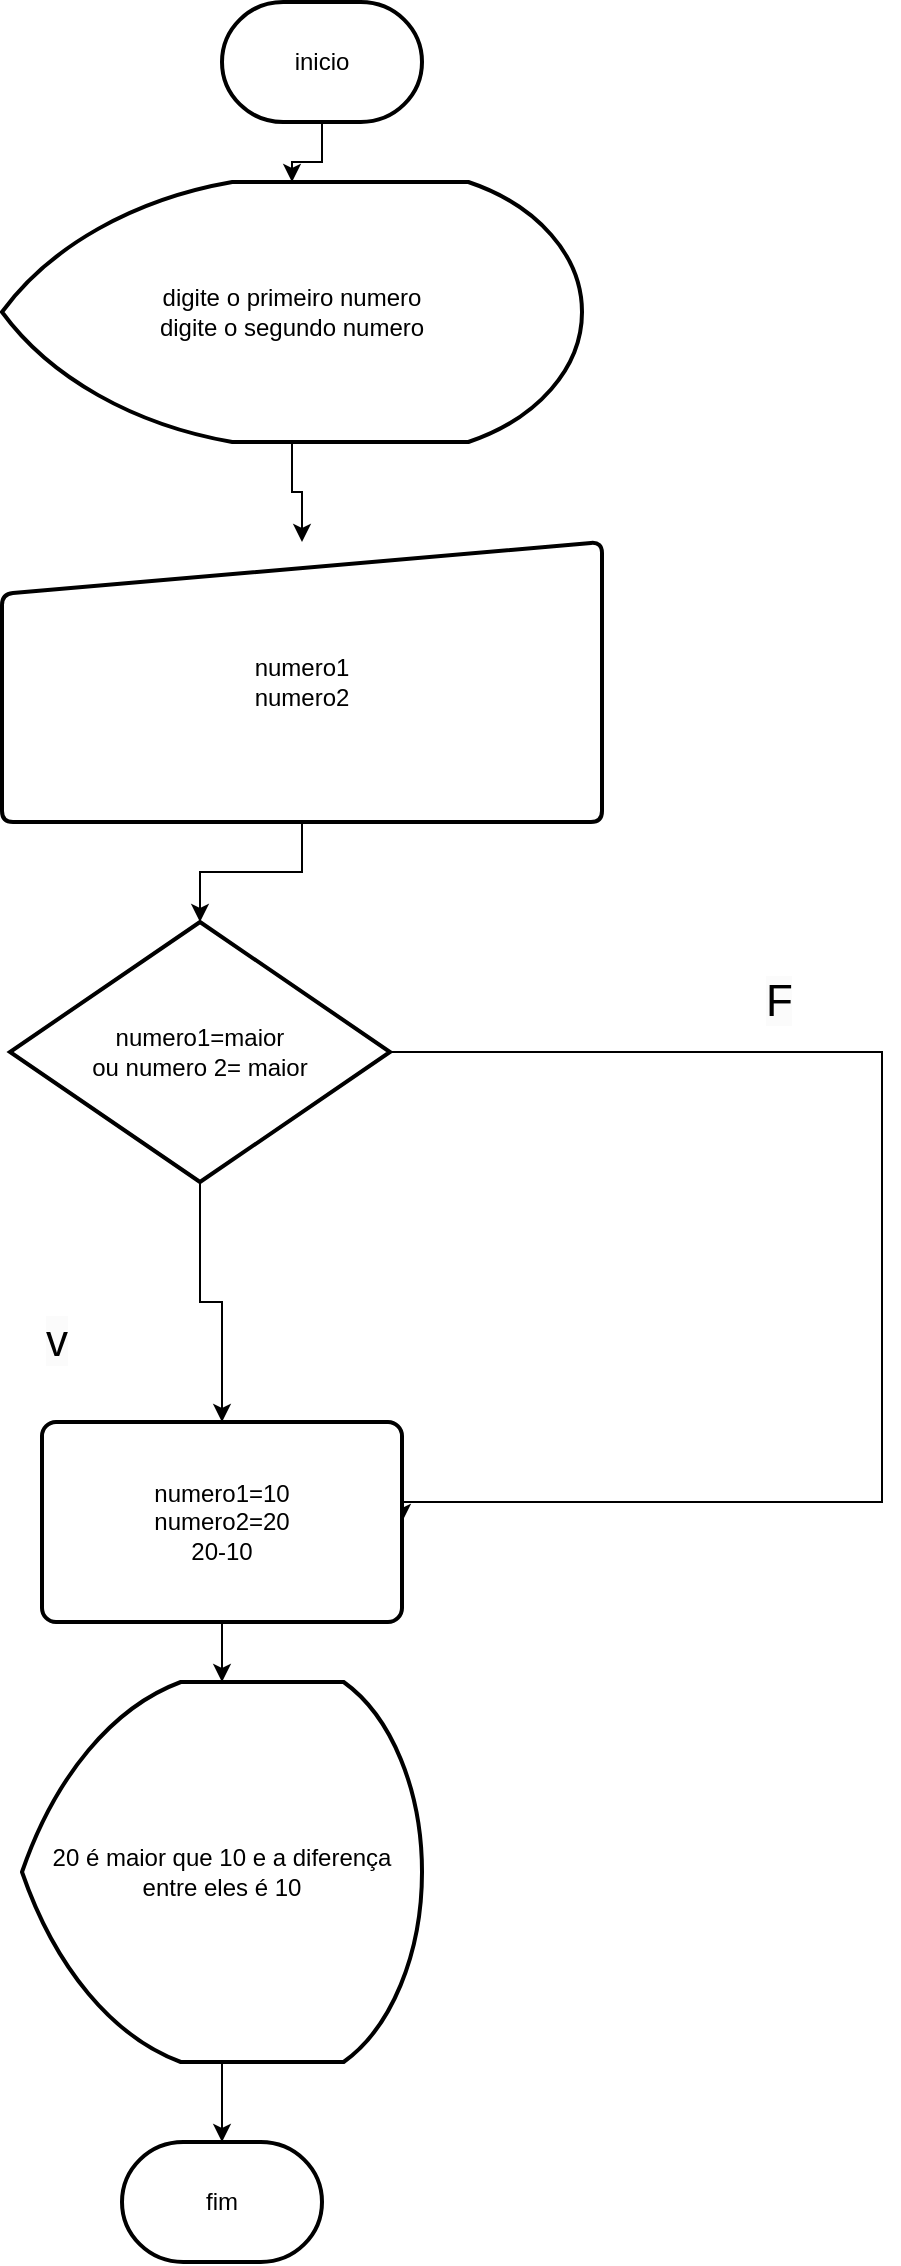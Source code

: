 <mxfile version="21.8.2" type="device">
  <diagram name="Página-1" id="BceF7wV-oqYIcFbpBbSk">
    <mxGraphModel dx="1114" dy="610" grid="1" gridSize="10" guides="1" tooltips="1" connect="1" arrows="1" fold="1" page="1" pageScale="1" pageWidth="827" pageHeight="1169" math="0" shadow="0">
      <root>
        <mxCell id="0" />
        <mxCell id="1" parent="0" />
        <mxCell id="DBG2qYXWVpLS7h8IU1eu-1" value="" style="edgeStyle=orthogonalEdgeStyle;rounded=0;orthogonalLoop=1;jettySize=auto;html=1;" edge="1" parent="1" source="DBG2qYXWVpLS7h8IU1eu-2" target="DBG2qYXWVpLS7h8IU1eu-6">
          <mxGeometry relative="1" as="geometry" />
        </mxCell>
        <mxCell id="DBG2qYXWVpLS7h8IU1eu-2" value="inicio&lt;br&gt;" style="strokeWidth=2;html=1;shape=mxgraph.flowchart.terminator;whiteSpace=wrap;" vertex="1" parent="1">
          <mxGeometry x="330" y="10" width="100" height="60" as="geometry" />
        </mxCell>
        <mxCell id="DBG2qYXWVpLS7h8IU1eu-3" value="" style="edgeStyle=orthogonalEdgeStyle;rounded=0;orthogonalLoop=1;jettySize=auto;html=1;" edge="1" parent="1" source="DBG2qYXWVpLS7h8IU1eu-4" target="DBG2qYXWVpLS7h8IU1eu-9">
          <mxGeometry relative="1" as="geometry" />
        </mxCell>
        <mxCell id="DBG2qYXWVpLS7h8IU1eu-4" value="numero1&lt;br&gt;numero2" style="html=1;strokeWidth=2;shape=manualInput;whiteSpace=wrap;rounded=1;size=26;arcSize=11;" vertex="1" parent="1">
          <mxGeometry x="220" y="280" width="300" height="140" as="geometry" />
        </mxCell>
        <mxCell id="DBG2qYXWVpLS7h8IU1eu-5" value="" style="edgeStyle=orthogonalEdgeStyle;rounded=0;orthogonalLoop=1;jettySize=auto;html=1;" edge="1" parent="1" source="DBG2qYXWVpLS7h8IU1eu-6" target="DBG2qYXWVpLS7h8IU1eu-4">
          <mxGeometry relative="1" as="geometry" />
        </mxCell>
        <mxCell id="DBG2qYXWVpLS7h8IU1eu-6" value="digite o primeiro numero&lt;br&gt;digite o segundo numero" style="strokeWidth=2;html=1;shape=mxgraph.flowchart.display;whiteSpace=wrap;" vertex="1" parent="1">
          <mxGeometry x="220" y="100" width="290" height="130" as="geometry" />
        </mxCell>
        <mxCell id="DBG2qYXWVpLS7h8IU1eu-7" style="edgeStyle=orthogonalEdgeStyle;rounded=0;orthogonalLoop=1;jettySize=auto;html=1;entryX=1;entryY=0.5;entryDx=0;entryDy=0;" edge="1" parent="1" source="DBG2qYXWVpLS7h8IU1eu-9" target="DBG2qYXWVpLS7h8IU1eu-10">
          <mxGeometry relative="1" as="geometry">
            <mxPoint x="670" y="886" as="targetPoint" />
            <Array as="points">
              <mxPoint x="660" y="535" />
              <mxPoint x="660" y="760" />
            </Array>
          </mxGeometry>
        </mxCell>
        <mxCell id="DBG2qYXWVpLS7h8IU1eu-8" value="" style="edgeStyle=orthogonalEdgeStyle;rounded=0;orthogonalLoop=1;jettySize=auto;html=1;" edge="1" parent="1" source="DBG2qYXWVpLS7h8IU1eu-9" target="DBG2qYXWVpLS7h8IU1eu-10">
          <mxGeometry relative="1" as="geometry" />
        </mxCell>
        <mxCell id="DBG2qYXWVpLS7h8IU1eu-9" value="numero1=maior&lt;br&gt;ou numero 2= maior" style="strokeWidth=2;html=1;shape=mxgraph.flowchart.decision;whiteSpace=wrap;" vertex="1" parent="1">
          <mxGeometry x="224" y="470" width="190" height="130" as="geometry" />
        </mxCell>
        <mxCell id="DBG2qYXWVpLS7h8IU1eu-15" value="" style="edgeStyle=orthogonalEdgeStyle;rounded=0;orthogonalLoop=1;jettySize=auto;html=1;" edge="1" parent="1" source="DBG2qYXWVpLS7h8IU1eu-10" target="DBG2qYXWVpLS7h8IU1eu-13">
          <mxGeometry relative="1" as="geometry" />
        </mxCell>
        <mxCell id="DBG2qYXWVpLS7h8IU1eu-10" value="numero1=10&lt;br&gt;numero2=20&lt;br&gt;20-10" style="rounded=1;whiteSpace=wrap;html=1;absoluteArcSize=1;arcSize=14;strokeWidth=2;" vertex="1" parent="1">
          <mxGeometry x="240" y="720" width="180" height="100" as="geometry" />
        </mxCell>
        <mxCell id="DBG2qYXWVpLS7h8IU1eu-11" value="&lt;span style=&quot;color: rgb(0, 0, 0); font-family: Helvetica; font-size: 22px; font-style: normal; font-variant-ligatures: normal; font-variant-caps: normal; font-weight: 400; letter-spacing: normal; orphans: 2; text-align: center; text-indent: 0px; text-transform: none; widows: 2; word-spacing: 0px; -webkit-text-stroke-width: 0px; background-color: rgb(251, 251, 251); text-decoration-thickness: initial; text-decoration-style: initial; text-decoration-color: initial; float: none; display: inline !important;&quot;&gt;v&lt;/span&gt;" style="text;whiteSpace=wrap;html=1;fontSize=22;" vertex="1" parent="1">
          <mxGeometry x="240" y="660" width="40" height="40" as="geometry" />
        </mxCell>
        <mxCell id="DBG2qYXWVpLS7h8IU1eu-12" value="&lt;span style=&quot;color: rgb(0, 0, 0); font-family: Helvetica; font-size: 22px; font-style: normal; font-variant-ligatures: normal; font-variant-caps: normal; font-weight: 400; letter-spacing: normal; orphans: 2; text-align: center; text-indent: 0px; text-transform: none; widows: 2; word-spacing: 0px; -webkit-text-stroke-width: 0px; background-color: rgb(251, 251, 251); text-decoration-thickness: initial; text-decoration-style: initial; text-decoration-color: initial; float: none; display: inline !important;&quot;&gt;F&lt;/span&gt;" style="text;whiteSpace=wrap;html=1;fontSize=22;" vertex="1" parent="1">
          <mxGeometry x="600" y="490" width="40" height="40" as="geometry" />
        </mxCell>
        <mxCell id="DBG2qYXWVpLS7h8IU1eu-16" value="" style="edgeStyle=orthogonalEdgeStyle;rounded=0;orthogonalLoop=1;jettySize=auto;html=1;" edge="1" parent="1" source="DBG2qYXWVpLS7h8IU1eu-13" target="DBG2qYXWVpLS7h8IU1eu-14">
          <mxGeometry relative="1" as="geometry" />
        </mxCell>
        <mxCell id="DBG2qYXWVpLS7h8IU1eu-13" value="20 é maior que 10 e a diferença entre eles é 10" style="strokeWidth=2;html=1;shape=mxgraph.flowchart.display;whiteSpace=wrap;" vertex="1" parent="1">
          <mxGeometry x="230" y="850" width="200" height="190" as="geometry" />
        </mxCell>
        <mxCell id="DBG2qYXWVpLS7h8IU1eu-14" value="fim" style="strokeWidth=2;html=1;shape=mxgraph.flowchart.terminator;whiteSpace=wrap;" vertex="1" parent="1">
          <mxGeometry x="280" y="1080" width="100" height="60" as="geometry" />
        </mxCell>
      </root>
    </mxGraphModel>
  </diagram>
</mxfile>
